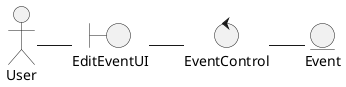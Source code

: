 @startuml uc3_create_event
:User: as actor
boundary "EditEventUI" as view
control "EventControl" as control
entity "Event" as database

'connections

actor --r- view
view --r- control
control --r- database
@enduml